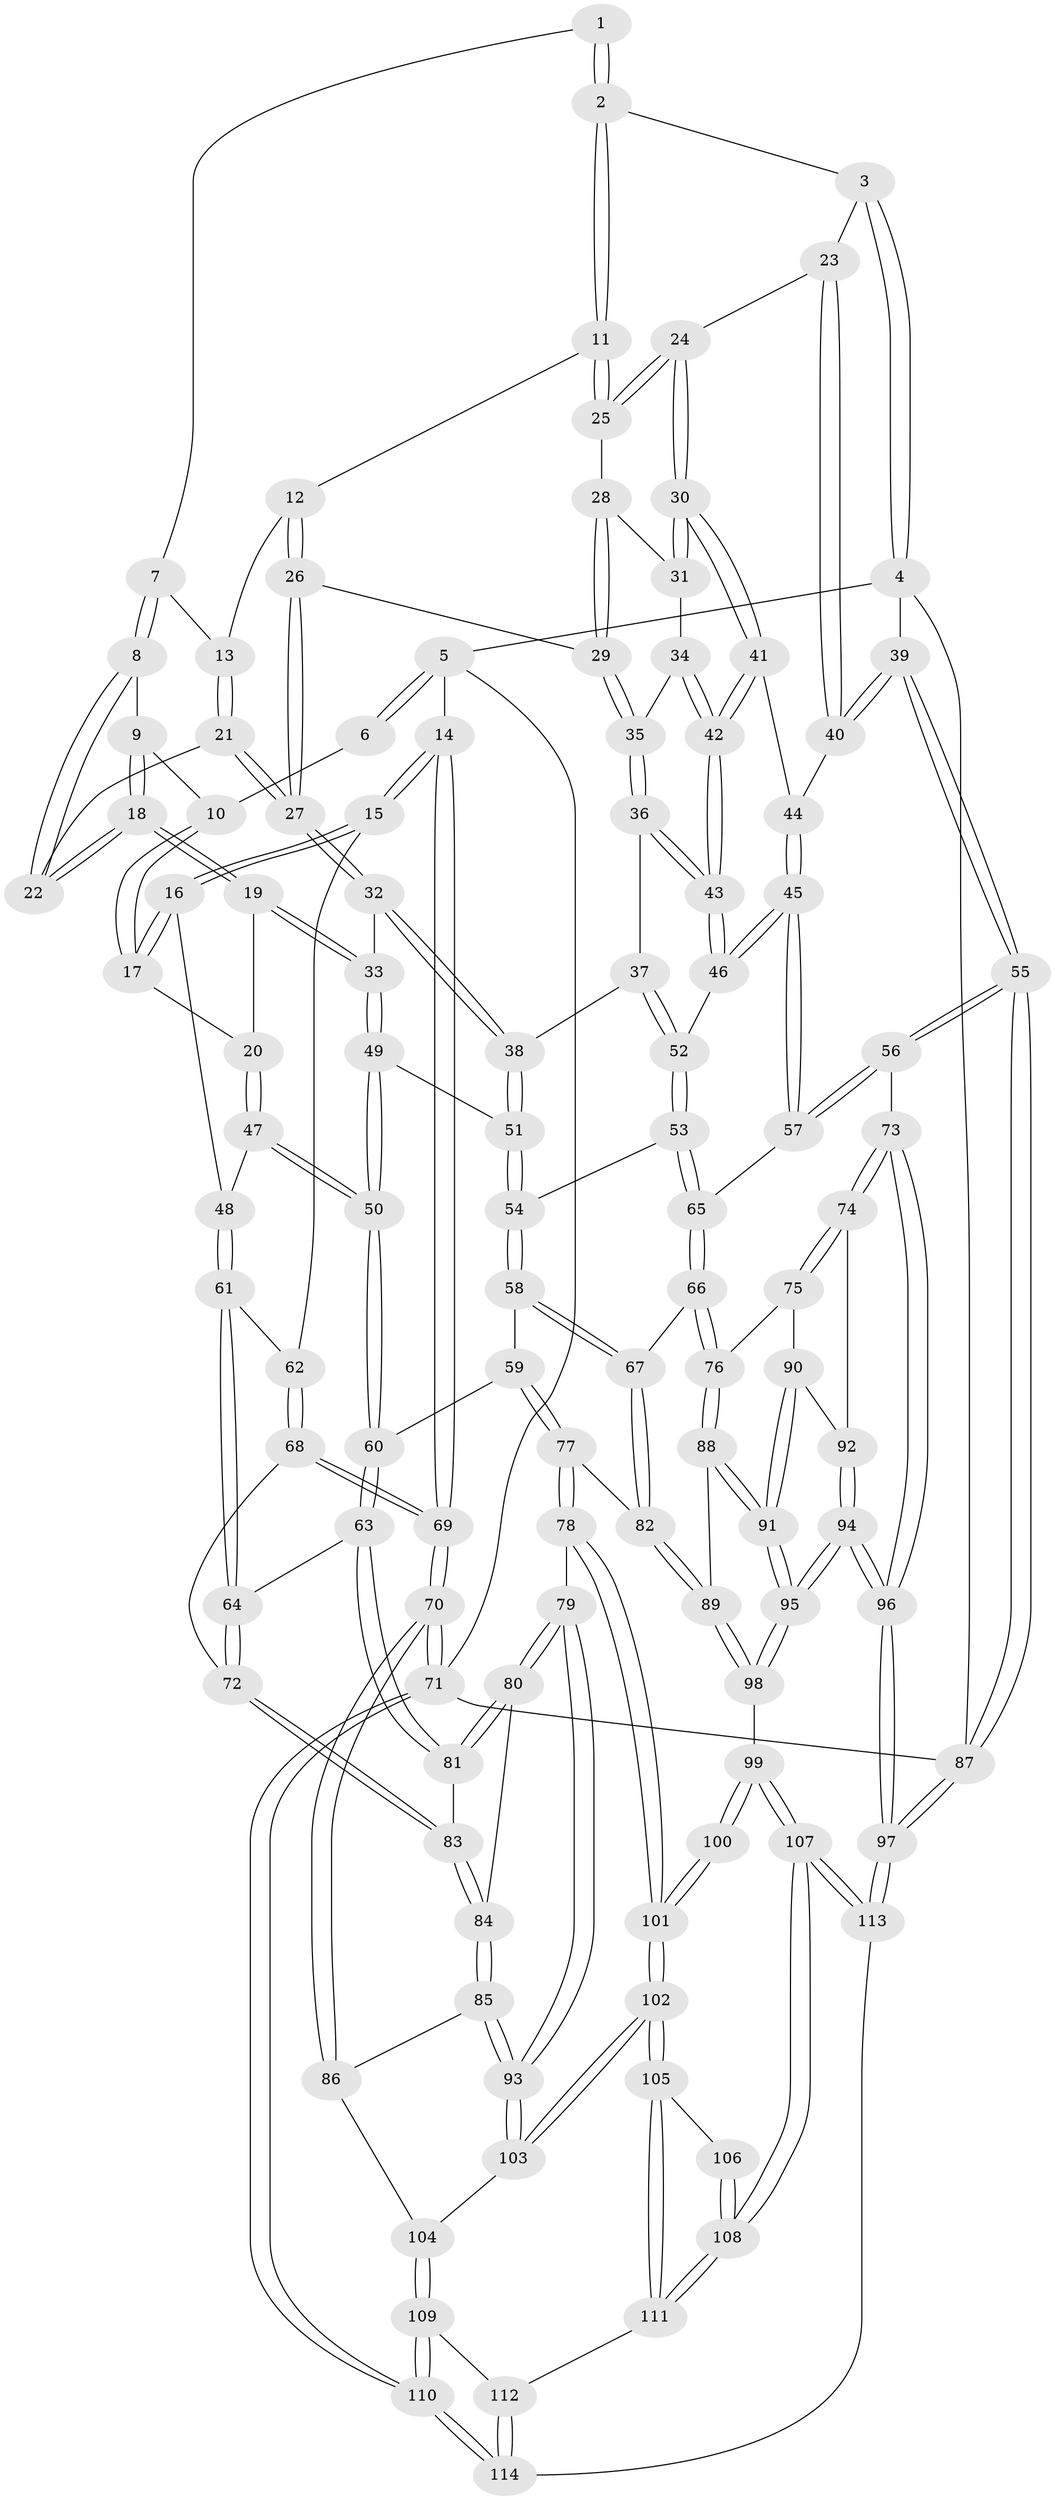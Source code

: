 // Generated by graph-tools (version 1.1) at 2025/12/02/27/25 16:12:00]
// undirected, 114 vertices, 282 edges
graph export_dot {
graph [start="1"]
  node [color=gray90,style=filled];
  1 [pos="+0.48584217946910985+0"];
  2 [pos="+0.9072937077029656+0"];
  3 [pos="+0.9080894920906709+0"];
  4 [pos="+1+0"];
  5 [pos="+0+0"];
  6 [pos="+0.2914027010980619+0"];
  7 [pos="+0.48341679344456584+0"];
  8 [pos="+0.4309089999336301+0.064263813794913"];
  9 [pos="+0.28299581036676363+0.0901572014406702"];
  10 [pos="+0.2821392596987693+0.09018146266972477"];
  11 [pos="+0.6944648930734622+0.08589339757739582"];
  12 [pos="+0.6538123432365432+0.1077079972431977"];
  13 [pos="+0.5811961150577383+0.09971392272361375"];
  14 [pos="+0+0.041439258288388785"];
  15 [pos="+0+0.06282455185766221"];
  16 [pos="+0+0.12905191502179253"];
  17 [pos="+0.2125799536030532+0.16821580604321756"];
  18 [pos="+0.42059998595287507+0.17166785027838796"];
  19 [pos="+0.4046633058700718+0.20101564512182055"];
  20 [pos="+0.2859595391775785+0.22688086820288153"];
  21 [pos="+0.5450387631802213+0.16806707219844338"];
  22 [pos="+0.43672982616248396+0.1477519424143209"];
  23 [pos="+0.8490176585491741+0.17884856845914132"];
  24 [pos="+0.7939649701824093+0.2099245654891706"];
  25 [pos="+0.7051939309957634+0.11857195973461107"];
  26 [pos="+0.631134580267467+0.20443646891114056"];
  27 [pos="+0.572733226578977+0.20742681275963581"];
  28 [pos="+0.6983427642199501+0.16224243437430028"];
  29 [pos="+0.6412888710737148+0.21023316859635865"];
  30 [pos="+0.7883041322893027+0.21581097512792938"];
  31 [pos="+0.7313788538285969+0.21512461305162092"];
  32 [pos="+0.5457994390978494+0.2822674834933833"];
  33 [pos="+0.44535152892166385+0.2766111866757773"];
  34 [pos="+0.6749198962992281+0.2337618993368926"];
  35 [pos="+0.6668054235545717+0.23557170631208801"];
  36 [pos="+0.664905637353898+0.26955580206935703"];
  37 [pos="+0.6152417739318605+0.3320419536339109"];
  38 [pos="+0.5659817916611881+0.31564476193387214"];
  39 [pos="+1+0.4021465048259107"];
  40 [pos="+0.9603918861635042+0.2822365292438033"];
  41 [pos="+0.7803802324836348+0.2611660401425732"];
  42 [pos="+0.7645815942417299+0.30123096426637974"];
  43 [pos="+0.755272639031667+0.3324709048597648"];
  44 [pos="+0.8502021624383598+0.30341622851300376"];
  45 [pos="+0.7626552536372456+0.37650531370704954"];
  46 [pos="+0.7587230120062602+0.37151001396074396"];
  47 [pos="+0.28570204777732927+0.2666008436554196"];
  48 [pos="+0.1575376841154504+0.3695576984004232"];
  49 [pos="+0.4201890380829938+0.35392916941369246"];
  50 [pos="+0.3426382119584881+0.42067591666221016"];
  51 [pos="+0.5198550072841749+0.3871115153490573"];
  52 [pos="+0.6380396768982829+0.3653333279276181"];
  53 [pos="+0.6186892835997067+0.42590798181582845"];
  54 [pos="+0.5343520621274757+0.44558963831268"];
  55 [pos="+1+0.5054299161717564"];
  56 [pos="+1+0.534244055325118"];
  57 [pos="+0.7873457132652729+0.4226554696892703"];
  58 [pos="+0.5024187299192405+0.5068355334318427"];
  59 [pos="+0.34279668216783077+0.4742963170080876"];
  60 [pos="+0.3294667426461322+0.46306178155195665"];
  61 [pos="+0.18970800211717745+0.44382469025962173"];
  62 [pos="+0.052462926391293525+0.4507180446053165"];
  63 [pos="+0.24261271543312218+0.48361781083125605"];
  64 [pos="+0.21647715357492414+0.4728818267980232"];
  65 [pos="+0.6763263754578124+0.5022889625594712"];
  66 [pos="+0.6447542336461715+0.6023390787508742"];
  67 [pos="+0.5561349840889481+0.5920531106146963"];
  68 [pos="+0.01855919935503097+0.574787688485186"];
  69 [pos="+0+0.598312566145743"];
  70 [pos="+0+0.9364746786569643"];
  71 [pos="+0+1"];
  72 [pos="+0.0374957127465813+0.5803087422108438"];
  73 [pos="+0.9742809925552111+0.5813529771934023"];
  74 [pos="+0.9543885103763766+0.5887973946592296"];
  75 [pos="+0.6480400120612716+0.6049785291551463"];
  76 [pos="+0.6453072571514301+0.6028991396019986"];
  77 [pos="+0.39635981405737025+0.7067486091307753"];
  78 [pos="+0.3798296199677652+0.7143638316362134"];
  79 [pos="+0.321464926540777+0.7228196139017811"];
  80 [pos="+0.22539073730137252+0.6484098971396454"];
  81 [pos="+0.23969048143813065+0.5008129016849079"];
  82 [pos="+0.439116718005074+0.7112341772723029"];
  83 [pos="+0.09303614697806892+0.643692272447815"];
  84 [pos="+0.1235368443918416+0.6881035766850498"];
  85 [pos="+0.10535278907720776+0.7541120311538262"];
  86 [pos="+0.07922244225082316+0.77677075190945"];
  87 [pos="+1+1"];
  88 [pos="+0.5611486485388482+0.7701509532215606"];
  89 [pos="+0.48629036630406475+0.7704618181657857"];
  90 [pos="+0.6566503499620475+0.6283192263686578"];
  91 [pos="+0.6569249726109369+0.8010332305385763"];
  92 [pos="+0.7793662099383458+0.7366075036764672"];
  93 [pos="+0.24925071656463132+0.8150551958438013"];
  94 [pos="+0.7335599960983334+0.8984255588129055"];
  95 [pos="+0.7242928692486793+0.8938563391721422"];
  96 [pos="+0.8454731202864696+1"];
  97 [pos="+0.968559003699969+1"];
  98 [pos="+0.49496653284086317+0.9136859578"];
  99 [pos="+0.47677895429995093+0.9355156966826533"];
  100 [pos="+0.386409390863724+0.8712474577782663"];
  101 [pos="+0.3734794932303854+0.8357442415071433"];
  102 [pos="+0.2656960629500269+0.8791104480090466"];
  103 [pos="+0.25092768914098723+0.8570987667806118"];
  104 [pos="+0.1513905402278143+0.896904414036712"];
  105 [pos="+0.27189204655804605+0.8929553834074491"];
  106 [pos="+0.3849449571838405+0.8717895877124201"];
  107 [pos="+0.41172562286429126+1"];
  108 [pos="+0.31208297898515236+0.9485380260406746"];
  109 [pos="+0.0928637951097619+1"];
  110 [pos="+0+1"];
  111 [pos="+0.27226014743123106+0.8946670398987684"];
  112 [pos="+0.24223580697010702+0.9289455908073828"];
  113 [pos="+0.40959893361279137+1"];
  114 [pos="+0.1874295904483973+1"];
  1 -- 2;
  1 -- 2;
  1 -- 7;
  2 -- 3;
  2 -- 11;
  2 -- 11;
  3 -- 4;
  3 -- 4;
  3 -- 23;
  4 -- 5;
  4 -- 39;
  4 -- 87;
  5 -- 6;
  5 -- 6;
  5 -- 14;
  5 -- 71;
  6 -- 10;
  7 -- 8;
  7 -- 8;
  7 -- 13;
  8 -- 9;
  8 -- 22;
  8 -- 22;
  9 -- 10;
  9 -- 18;
  9 -- 18;
  10 -- 17;
  10 -- 17;
  11 -- 12;
  11 -- 25;
  11 -- 25;
  12 -- 13;
  12 -- 26;
  12 -- 26;
  13 -- 21;
  13 -- 21;
  14 -- 15;
  14 -- 15;
  14 -- 69;
  14 -- 69;
  15 -- 16;
  15 -- 16;
  15 -- 62;
  16 -- 17;
  16 -- 17;
  16 -- 48;
  17 -- 20;
  18 -- 19;
  18 -- 19;
  18 -- 22;
  18 -- 22;
  19 -- 20;
  19 -- 33;
  19 -- 33;
  20 -- 47;
  20 -- 47;
  21 -- 22;
  21 -- 27;
  21 -- 27;
  23 -- 24;
  23 -- 40;
  23 -- 40;
  24 -- 25;
  24 -- 25;
  24 -- 30;
  24 -- 30;
  25 -- 28;
  26 -- 27;
  26 -- 27;
  26 -- 29;
  27 -- 32;
  27 -- 32;
  28 -- 29;
  28 -- 29;
  28 -- 31;
  29 -- 35;
  29 -- 35;
  30 -- 31;
  30 -- 31;
  30 -- 41;
  30 -- 41;
  31 -- 34;
  32 -- 33;
  32 -- 38;
  32 -- 38;
  33 -- 49;
  33 -- 49;
  34 -- 35;
  34 -- 42;
  34 -- 42;
  35 -- 36;
  35 -- 36;
  36 -- 37;
  36 -- 43;
  36 -- 43;
  37 -- 38;
  37 -- 52;
  37 -- 52;
  38 -- 51;
  38 -- 51;
  39 -- 40;
  39 -- 40;
  39 -- 55;
  39 -- 55;
  40 -- 44;
  41 -- 42;
  41 -- 42;
  41 -- 44;
  42 -- 43;
  42 -- 43;
  43 -- 46;
  43 -- 46;
  44 -- 45;
  44 -- 45;
  45 -- 46;
  45 -- 46;
  45 -- 57;
  45 -- 57;
  46 -- 52;
  47 -- 48;
  47 -- 50;
  47 -- 50;
  48 -- 61;
  48 -- 61;
  49 -- 50;
  49 -- 50;
  49 -- 51;
  50 -- 60;
  50 -- 60;
  51 -- 54;
  51 -- 54;
  52 -- 53;
  52 -- 53;
  53 -- 54;
  53 -- 65;
  53 -- 65;
  54 -- 58;
  54 -- 58;
  55 -- 56;
  55 -- 56;
  55 -- 87;
  55 -- 87;
  56 -- 57;
  56 -- 57;
  56 -- 73;
  57 -- 65;
  58 -- 59;
  58 -- 67;
  58 -- 67;
  59 -- 60;
  59 -- 77;
  59 -- 77;
  60 -- 63;
  60 -- 63;
  61 -- 62;
  61 -- 64;
  61 -- 64;
  62 -- 68;
  62 -- 68;
  63 -- 64;
  63 -- 81;
  63 -- 81;
  64 -- 72;
  64 -- 72;
  65 -- 66;
  65 -- 66;
  66 -- 67;
  66 -- 76;
  66 -- 76;
  67 -- 82;
  67 -- 82;
  68 -- 69;
  68 -- 69;
  68 -- 72;
  69 -- 70;
  69 -- 70;
  70 -- 71;
  70 -- 71;
  70 -- 86;
  70 -- 86;
  71 -- 110;
  71 -- 110;
  71 -- 87;
  72 -- 83;
  72 -- 83;
  73 -- 74;
  73 -- 74;
  73 -- 96;
  73 -- 96;
  74 -- 75;
  74 -- 75;
  74 -- 92;
  75 -- 76;
  75 -- 90;
  76 -- 88;
  76 -- 88;
  77 -- 78;
  77 -- 78;
  77 -- 82;
  78 -- 79;
  78 -- 101;
  78 -- 101;
  79 -- 80;
  79 -- 80;
  79 -- 93;
  79 -- 93;
  80 -- 81;
  80 -- 81;
  80 -- 84;
  81 -- 83;
  82 -- 89;
  82 -- 89;
  83 -- 84;
  83 -- 84;
  84 -- 85;
  84 -- 85;
  85 -- 86;
  85 -- 93;
  85 -- 93;
  86 -- 104;
  87 -- 97;
  87 -- 97;
  88 -- 89;
  88 -- 91;
  88 -- 91;
  89 -- 98;
  89 -- 98;
  90 -- 91;
  90 -- 91;
  90 -- 92;
  91 -- 95;
  91 -- 95;
  92 -- 94;
  92 -- 94;
  93 -- 103;
  93 -- 103;
  94 -- 95;
  94 -- 95;
  94 -- 96;
  94 -- 96;
  95 -- 98;
  95 -- 98;
  96 -- 97;
  96 -- 97;
  97 -- 113;
  97 -- 113;
  98 -- 99;
  99 -- 100;
  99 -- 100;
  99 -- 107;
  99 -- 107;
  100 -- 101;
  100 -- 101;
  101 -- 102;
  101 -- 102;
  102 -- 103;
  102 -- 103;
  102 -- 105;
  102 -- 105;
  103 -- 104;
  104 -- 109;
  104 -- 109;
  105 -- 106;
  105 -- 111;
  105 -- 111;
  106 -- 108;
  106 -- 108;
  107 -- 108;
  107 -- 108;
  107 -- 113;
  107 -- 113;
  108 -- 111;
  108 -- 111;
  109 -- 110;
  109 -- 110;
  109 -- 112;
  110 -- 114;
  110 -- 114;
  111 -- 112;
  112 -- 114;
  112 -- 114;
  113 -- 114;
}
